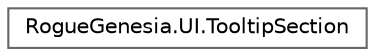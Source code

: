 digraph "Graphical Class Hierarchy"
{
 // LATEX_PDF_SIZE
  bgcolor="transparent";
  edge [fontname=Helvetica,fontsize=10,labelfontname=Helvetica,labelfontsize=10];
  node [fontname=Helvetica,fontsize=10,shape=box,height=0.2,width=0.4];
  rankdir="LR";
  Node0 [label="RogueGenesia.UI.TooltipSection",height=0.2,width=0.4,color="grey40", fillcolor="white", style="filled",URL="$class_rogue_genesia_1_1_u_i_1_1_tooltip_section.html",tooltip=" "];
}
